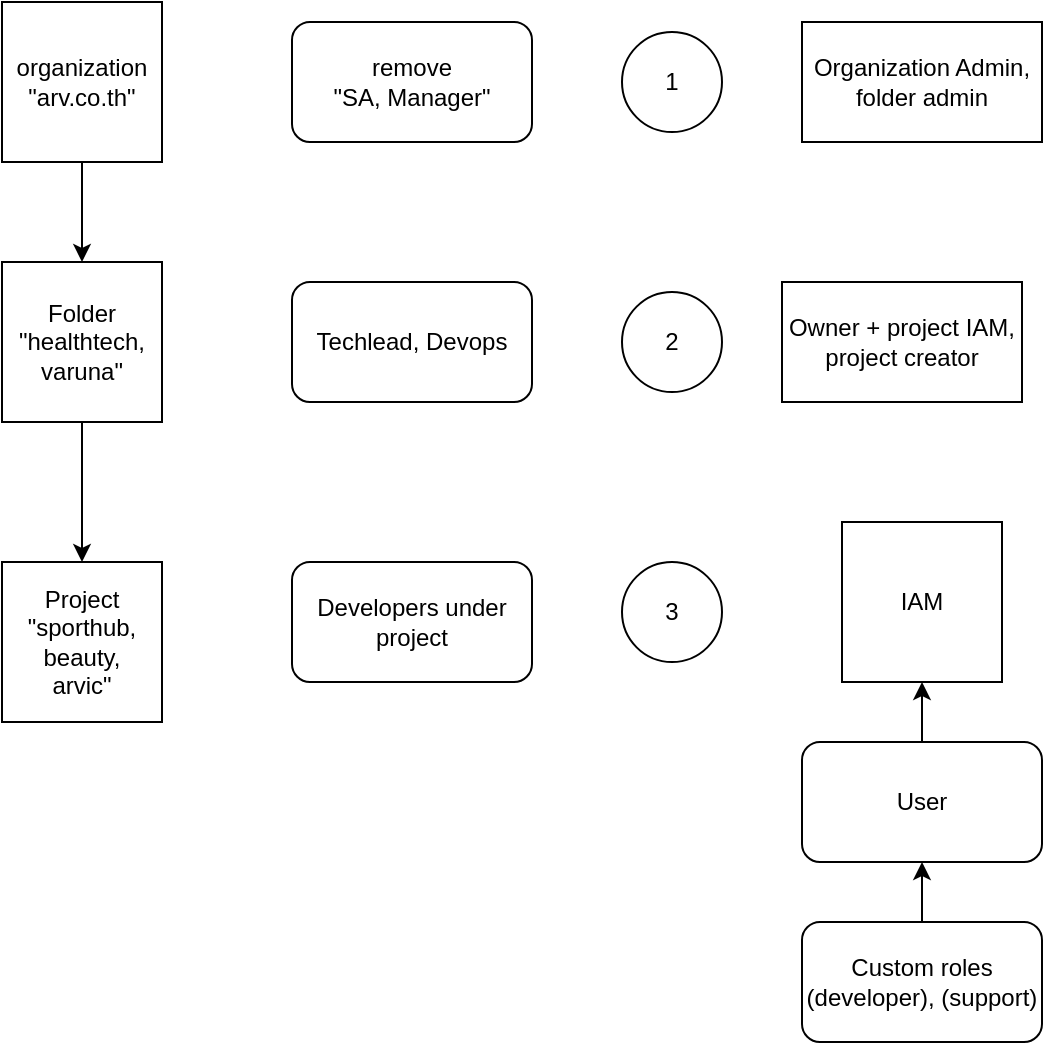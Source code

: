 <mxfile version="15.4.3" type="github"><diagram id="zB_Uq4ckB3bT8D4jLiDS" name="Page-1"><mxGraphModel dx="1298" dy="759" grid="1" gridSize="10" guides="1" tooltips="1" connect="1" arrows="1" fold="1" page="1" pageScale="1" pageWidth="850" pageHeight="1100" math="0" shadow="0"><root><mxCell id="0"/><mxCell id="1" parent="0"/><mxCell id="aeA4T9Y0cit0RtnuYZuF-4" value="" style="edgeStyle=orthogonalEdgeStyle;rounded=0;orthogonalLoop=1;jettySize=auto;html=1;" parent="1" source="aeA4T9Y0cit0RtnuYZuF-1" target="aeA4T9Y0cit0RtnuYZuF-2" edge="1"><mxGeometry relative="1" as="geometry"/></mxCell><mxCell id="aeA4T9Y0cit0RtnuYZuF-1" value="organization&lt;br&gt;&quot;arv.co.th&quot;" style="whiteSpace=wrap;html=1;aspect=fixed;" parent="1" vertex="1"><mxGeometry x="160" y="40" width="80" height="80" as="geometry"/></mxCell><mxCell id="aeA4T9Y0cit0RtnuYZuF-5" value="" style="edgeStyle=orthogonalEdgeStyle;rounded=0;orthogonalLoop=1;jettySize=auto;html=1;" parent="1" source="aeA4T9Y0cit0RtnuYZuF-2" target="aeA4T9Y0cit0RtnuYZuF-3" edge="1"><mxGeometry relative="1" as="geometry"/></mxCell><mxCell id="aeA4T9Y0cit0RtnuYZuF-2" value="Folder&lt;br&gt;&quot;healthtech, varuna&quot;" style="whiteSpace=wrap;html=1;aspect=fixed;" parent="1" vertex="1"><mxGeometry x="160" y="170" width="80" height="80" as="geometry"/></mxCell><mxCell id="aeA4T9Y0cit0RtnuYZuF-3" value="Project&lt;br&gt;&quot;sporthub,&lt;br&gt;beauty,&lt;br&gt;arvic&quot;" style="whiteSpace=wrap;html=1;aspect=fixed;" parent="1" vertex="1"><mxGeometry x="160" y="320" width="80" height="80" as="geometry"/></mxCell><mxCell id="aeA4T9Y0cit0RtnuYZuF-6" value="remove&lt;br&gt;&quot;SA, Manager&quot;" style="rounded=1;whiteSpace=wrap;html=1;" parent="1" vertex="1"><mxGeometry x="305" y="50" width="120" height="60" as="geometry"/></mxCell><mxCell id="aeA4T9Y0cit0RtnuYZuF-7" value="Techlead, Devops" style="rounded=1;whiteSpace=wrap;html=1;" parent="1" vertex="1"><mxGeometry x="305" y="180" width="120" height="60" as="geometry"/></mxCell><mxCell id="aeA4T9Y0cit0RtnuYZuF-8" value="Developers under project" style="rounded=1;whiteSpace=wrap;html=1;" parent="1" vertex="1"><mxGeometry x="305" y="320" width="120" height="60" as="geometry"/></mxCell><mxCell id="aeA4T9Y0cit0RtnuYZuF-9" value="2" style="ellipse;whiteSpace=wrap;html=1;aspect=fixed;" parent="1" vertex="1"><mxGeometry x="470" y="185" width="50" height="50" as="geometry"/></mxCell><mxCell id="aeA4T9Y0cit0RtnuYZuF-10" value="3" style="ellipse;whiteSpace=wrap;html=1;aspect=fixed;" parent="1" vertex="1"><mxGeometry x="470" y="320" width="50" height="50" as="geometry"/></mxCell><mxCell id="aeA4T9Y0cit0RtnuYZuF-11" value="1" style="ellipse;whiteSpace=wrap;html=1;aspect=fixed;" parent="1" vertex="1"><mxGeometry x="470" y="55" width="50" height="50" as="geometry"/></mxCell><mxCell id="aeA4T9Y0cit0RtnuYZuF-14" value="" style="edgeStyle=orthogonalEdgeStyle;rounded=0;orthogonalLoop=1;jettySize=auto;html=1;" parent="1" source="aeA4T9Y0cit0RtnuYZuF-12" target="aeA4T9Y0cit0RtnuYZuF-13" edge="1"><mxGeometry relative="1" as="geometry"/></mxCell><mxCell id="aeA4T9Y0cit0RtnuYZuF-12" value="Custom roles (developer), (support)" style="rounded=1;whiteSpace=wrap;html=1;" parent="1" vertex="1"><mxGeometry x="560" y="500" width="120" height="60" as="geometry"/></mxCell><mxCell id="aeA4T9Y0cit0RtnuYZuF-16" value="" style="edgeStyle=orthogonalEdgeStyle;rounded=0;orthogonalLoop=1;jettySize=auto;html=1;" parent="1" source="aeA4T9Y0cit0RtnuYZuF-13" target="aeA4T9Y0cit0RtnuYZuF-15" edge="1"><mxGeometry relative="1" as="geometry"/></mxCell><mxCell id="aeA4T9Y0cit0RtnuYZuF-13" value="User" style="rounded=1;whiteSpace=wrap;html=1;" parent="1" vertex="1"><mxGeometry x="560" y="410" width="120" height="60" as="geometry"/></mxCell><mxCell id="aeA4T9Y0cit0RtnuYZuF-15" value="IAM" style="whiteSpace=wrap;html=1;aspect=fixed;" parent="1" vertex="1"><mxGeometry x="580" y="300" width="80" height="80" as="geometry"/></mxCell><mxCell id="aeA4T9Y0cit0RtnuYZuF-17" value="Organization Admin,&lt;br&gt;folder admin" style="rounded=0;whiteSpace=wrap;html=1;" parent="1" vertex="1"><mxGeometry x="560" y="50" width="120" height="60" as="geometry"/></mxCell><mxCell id="aeA4T9Y0cit0RtnuYZuF-18" value="Owner + project IAM,&lt;br&gt;project creator" style="rounded=0;whiteSpace=wrap;html=1;" parent="1" vertex="1"><mxGeometry x="550" y="180" width="120" height="60" as="geometry"/></mxCell></root></mxGraphModel></diagram></mxfile>